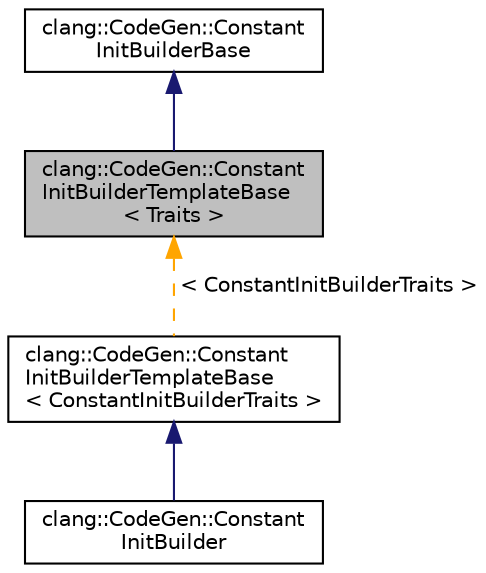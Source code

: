 digraph "clang::CodeGen::ConstantInitBuilderTemplateBase&lt; Traits &gt;"
{
 // LATEX_PDF_SIZE
  bgcolor="transparent";
  edge [fontname="Helvetica",fontsize="10",labelfontname="Helvetica",labelfontsize="10"];
  node [fontname="Helvetica",fontsize="10",shape=record];
  Node1 [label="clang::CodeGen::Constant\lInitBuilderTemplateBase\l\< Traits \>",height=0.2,width=0.4,color="black", fillcolor="grey75", style="filled", fontcolor="black",tooltip="A template class designed to allow other frontends to easily customize the builder classes used by Co..."];
  Node2 -> Node1 [dir="back",color="midnightblue",fontsize="10",style="solid",fontname="Helvetica"];
  Node2 [label="clang::CodeGen::Constant\lInitBuilderBase",height=0.2,width=0.4,color="black",URL="$classclang_1_1CodeGen_1_1ConstantInitBuilderBase.html",tooltip="A convenience builder class for complex constant initializers, especially for anonymous global struct..."];
  Node1 -> Node3 [dir="back",color="orange",fontsize="10",style="dashed",label=" \< ConstantInitBuilderTraits \>" ,fontname="Helvetica"];
  Node3 [label="clang::CodeGen::Constant\lInitBuilderTemplateBase\l\< ConstantInitBuilderTraits \>",height=0.2,width=0.4,color="black",URL="$classclang_1_1CodeGen_1_1ConstantInitBuilderTemplateBase.html",tooltip=" "];
  Node3 -> Node4 [dir="back",color="midnightblue",fontsize="10",style="solid",fontname="Helvetica"];
  Node4 [label="clang::CodeGen::Constant\lInitBuilder",height=0.2,width=0.4,color="black",URL="$classclang_1_1CodeGen_1_1ConstantInitBuilder.html",tooltip="The standard implementation of ConstantInitBuilder used in Clang."];
}
